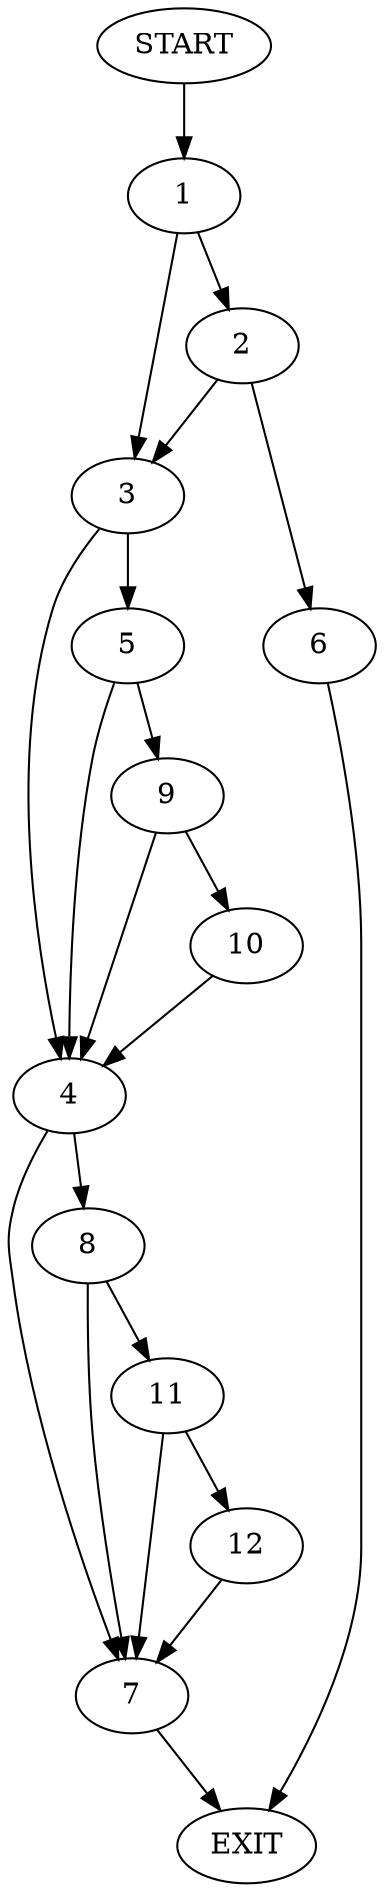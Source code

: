 digraph {
0 [label="START"]
13 [label="EXIT"]
0 -> 1
1 -> 2
1 -> 3
3 -> 4
3 -> 5
2 -> 6
2 -> 3
6 -> 13
4 -> 7
4 -> 8
5 -> 4
5 -> 9
9 -> 10
9 -> 4
10 -> 4
7 -> 13
8 -> 7
8 -> 11
11 -> 12
11 -> 7
12 -> 7
}
